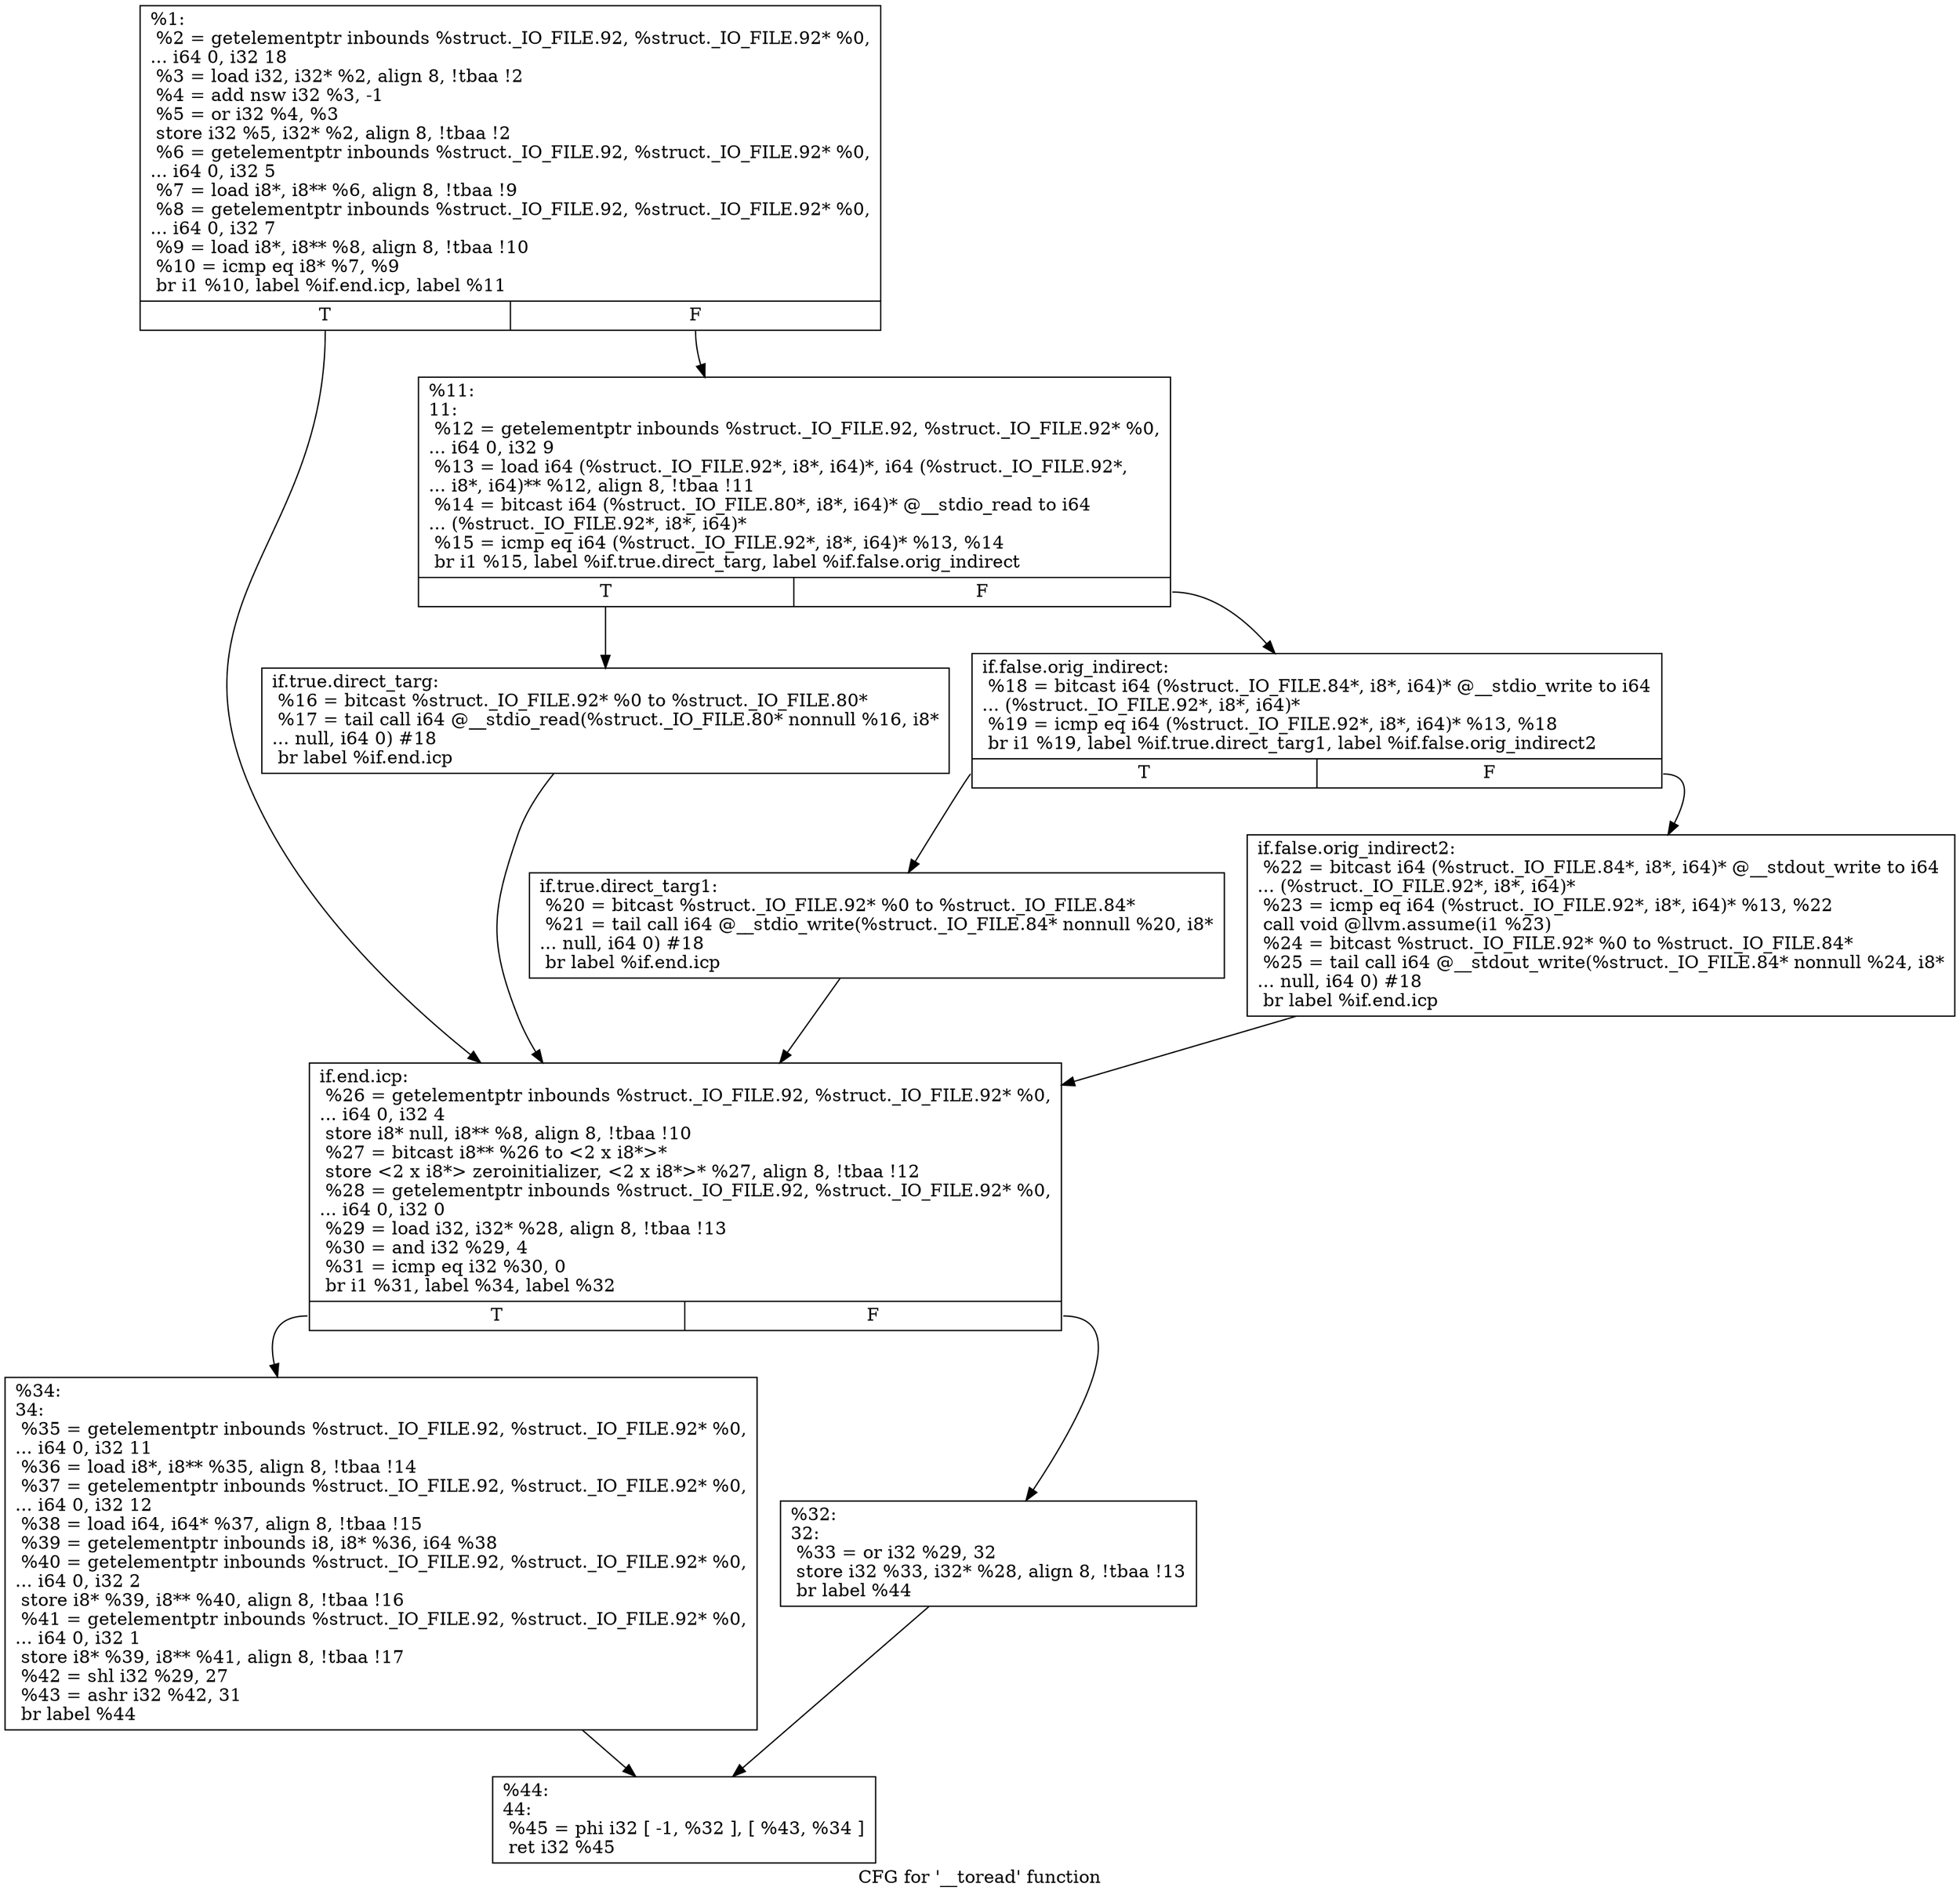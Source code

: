 digraph "CFG for '__toread' function" {
	label="CFG for '__toread' function";

	Node0x1f18ee0 [shape=record,label="{%1:\l  %2 = getelementptr inbounds %struct._IO_FILE.92, %struct._IO_FILE.92* %0,\l... i64 0, i32 18\l  %3 = load i32, i32* %2, align 8, !tbaa !2\l  %4 = add nsw i32 %3, -1\l  %5 = or i32 %4, %3\l  store i32 %5, i32* %2, align 8, !tbaa !2\l  %6 = getelementptr inbounds %struct._IO_FILE.92, %struct._IO_FILE.92* %0,\l... i64 0, i32 5\l  %7 = load i8*, i8** %6, align 8, !tbaa !9\l  %8 = getelementptr inbounds %struct._IO_FILE.92, %struct._IO_FILE.92* %0,\l... i64 0, i32 7\l  %9 = load i8*, i8** %8, align 8, !tbaa !10\l  %10 = icmp eq i8* %7, %9\l  br i1 %10, label %if.end.icp, label %11\l|{<s0>T|<s1>F}}"];
	Node0x1f18ee0:s0 -> Node0x1f19150;
	Node0x1f18ee0:s1 -> Node0x1f18fc0;
	Node0x1f18fc0 [shape=record,label="{%11:\l11:                                               \l  %12 = getelementptr inbounds %struct._IO_FILE.92, %struct._IO_FILE.92* %0,\l... i64 0, i32 9\l  %13 = load i64 (%struct._IO_FILE.92*, i8*, i64)*, i64 (%struct._IO_FILE.92*,\l... i8*, i64)** %12, align 8, !tbaa !11\l  %14 = bitcast i64 (%struct._IO_FILE.80*, i8*, i64)* @__stdio_read to i64\l... (%struct._IO_FILE.92*, i8*, i64)*\l  %15 = icmp eq i64 (%struct._IO_FILE.92*, i8*, i64)* %13, %14\l  br i1 %15, label %if.true.direct_targ, label %if.false.orig_indirect\l|{<s0>T|<s1>F}}"];
	Node0x1f18fc0:s0 -> Node0x1f19010;
	Node0x1f18fc0:s1 -> Node0x1f19060;
	Node0x1f19010 [shape=record,label="{if.true.direct_targ:                              \l  %16 = bitcast %struct._IO_FILE.92* %0 to %struct._IO_FILE.80*\l  %17 = tail call i64 @__stdio_read(%struct._IO_FILE.80* nonnull %16, i8*\l... null, i64 0) #18\l  br label %if.end.icp\l}"];
	Node0x1f19010 -> Node0x1f19150;
	Node0x1f19060 [shape=record,label="{if.false.orig_indirect:                           \l  %18 = bitcast i64 (%struct._IO_FILE.84*, i8*, i64)* @__stdio_write to i64\l... (%struct._IO_FILE.92*, i8*, i64)*\l  %19 = icmp eq i64 (%struct._IO_FILE.92*, i8*, i64)* %13, %18\l  br i1 %19, label %if.true.direct_targ1, label %if.false.orig_indirect2\l|{<s0>T|<s1>F}}"];
	Node0x1f19060:s0 -> Node0x1f190b0;
	Node0x1f19060:s1 -> Node0x1f19100;
	Node0x1f190b0 [shape=record,label="{if.true.direct_targ1:                             \l  %20 = bitcast %struct._IO_FILE.92* %0 to %struct._IO_FILE.84*\l  %21 = tail call i64 @__stdio_write(%struct._IO_FILE.84* nonnull %20, i8*\l... null, i64 0) #18\l  br label %if.end.icp\l}"];
	Node0x1f190b0 -> Node0x1f19150;
	Node0x1f19100 [shape=record,label="{if.false.orig_indirect2:                          \l  %22 = bitcast i64 (%struct._IO_FILE.84*, i8*, i64)* @__stdout_write to i64\l... (%struct._IO_FILE.92*, i8*, i64)*\l  %23 = icmp eq i64 (%struct._IO_FILE.92*, i8*, i64)* %13, %22\l  call void @llvm.assume(i1 %23)\l  %24 = bitcast %struct._IO_FILE.92* %0 to %struct._IO_FILE.84*\l  %25 = tail call i64 @__stdout_write(%struct._IO_FILE.84* nonnull %24, i8*\l... null, i64 0) #18\l  br label %if.end.icp\l}"];
	Node0x1f19100 -> Node0x1f19150;
	Node0x1f19150 [shape=record,label="{if.end.icp:                                       \l  %26 = getelementptr inbounds %struct._IO_FILE.92, %struct._IO_FILE.92* %0,\l... i64 0, i32 4\l  store i8* null, i8** %8, align 8, !tbaa !10\l  %27 = bitcast i8** %26 to \<2 x i8*\>*\l  store \<2 x i8*\> zeroinitializer, \<2 x i8*\>* %27, align 8, !tbaa !12\l  %28 = getelementptr inbounds %struct._IO_FILE.92, %struct._IO_FILE.92* %0,\l... i64 0, i32 0\l  %29 = load i32, i32* %28, align 8, !tbaa !13\l  %30 = and i32 %29, 4\l  %31 = icmp eq i32 %30, 0\l  br i1 %31, label %34, label %32\l|{<s0>T|<s1>F}}"];
	Node0x1f19150:s0 -> Node0x1f191f0;
	Node0x1f19150:s1 -> Node0x1f191a0;
	Node0x1f191a0 [shape=record,label="{%32:\l32:                                               \l  %33 = or i32 %29, 32\l  store i32 %33, i32* %28, align 8, !tbaa !13\l  br label %44\l}"];
	Node0x1f191a0 -> Node0x1f19240;
	Node0x1f191f0 [shape=record,label="{%34:\l34:                                               \l  %35 = getelementptr inbounds %struct._IO_FILE.92, %struct._IO_FILE.92* %0,\l... i64 0, i32 11\l  %36 = load i8*, i8** %35, align 8, !tbaa !14\l  %37 = getelementptr inbounds %struct._IO_FILE.92, %struct._IO_FILE.92* %0,\l... i64 0, i32 12\l  %38 = load i64, i64* %37, align 8, !tbaa !15\l  %39 = getelementptr inbounds i8, i8* %36, i64 %38\l  %40 = getelementptr inbounds %struct._IO_FILE.92, %struct._IO_FILE.92* %0,\l... i64 0, i32 2\l  store i8* %39, i8** %40, align 8, !tbaa !16\l  %41 = getelementptr inbounds %struct._IO_FILE.92, %struct._IO_FILE.92* %0,\l... i64 0, i32 1\l  store i8* %39, i8** %41, align 8, !tbaa !17\l  %42 = shl i32 %29, 27\l  %43 = ashr i32 %42, 31\l  br label %44\l}"];
	Node0x1f191f0 -> Node0x1f19240;
	Node0x1f19240 [shape=record,label="{%44:\l44:                                               \l  %45 = phi i32 [ -1, %32 ], [ %43, %34 ]\l  ret i32 %45\l}"];
}
